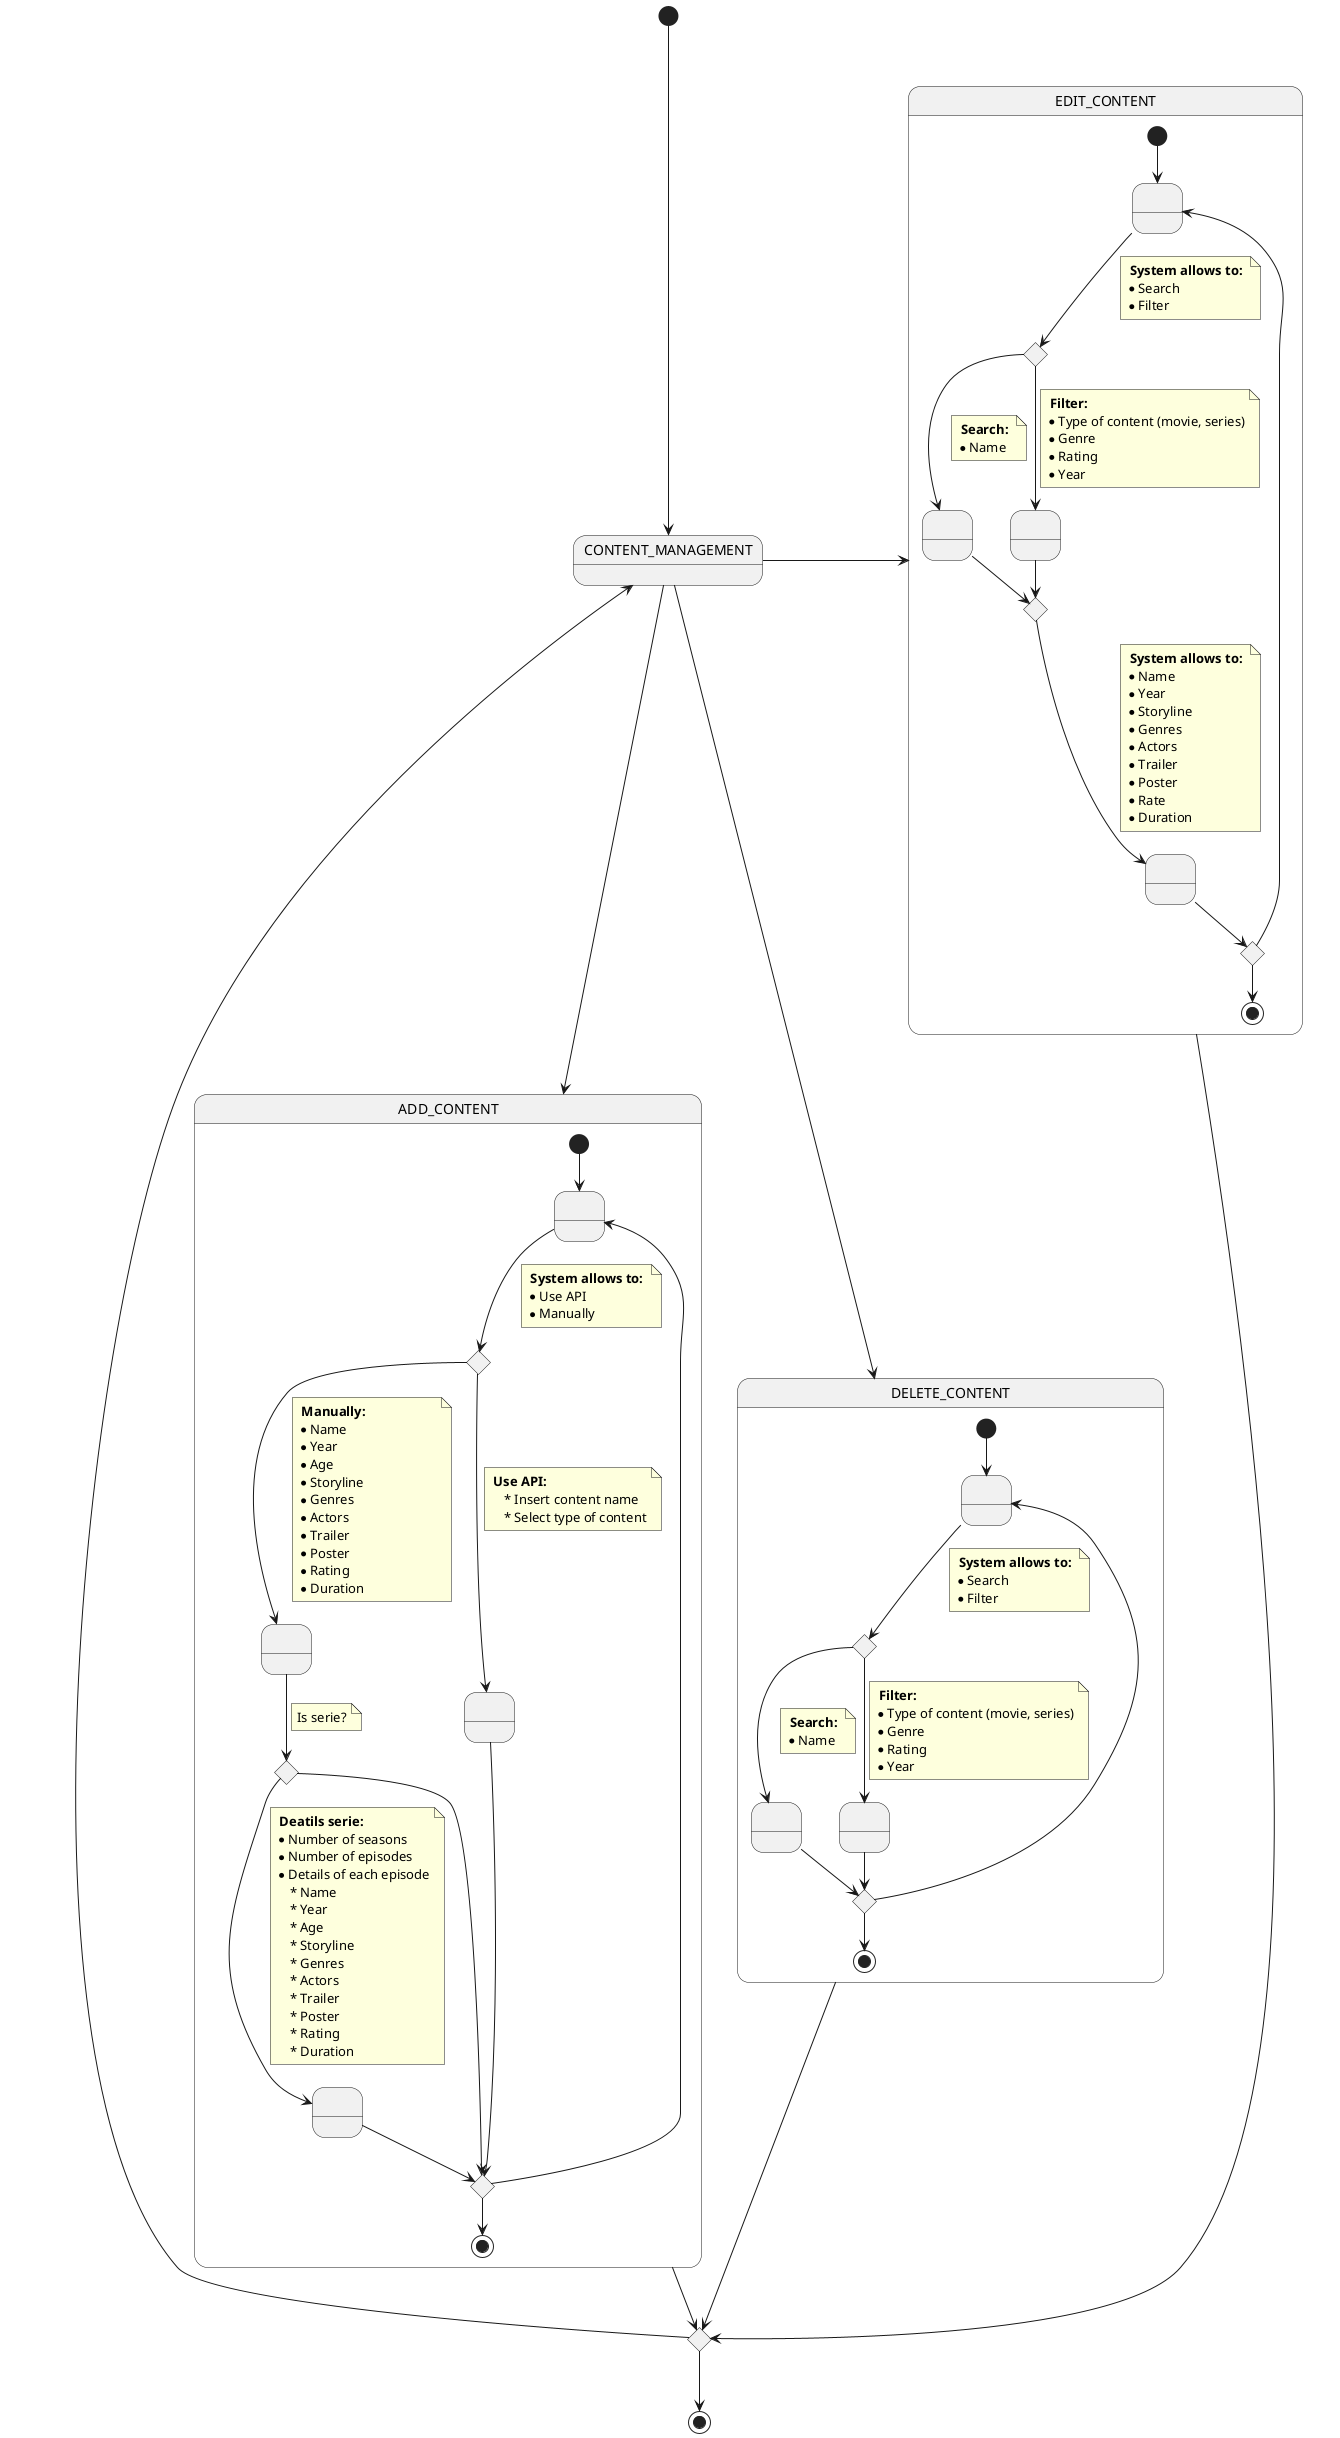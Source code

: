 @startuml content-management
state ADD_CONTENT {
    state ACS1 as " "
    state ACS2 as " "    
    state ACS3 as " "    
    state ACS4 as " "    
    state ACSC1 <<choice>>   
    state ACSC2 <<choice>>   
    state ACSC3 <<choice>>   

    [*] --> ACS1
    ACS1 --> ACSC1 
    note on link 
        <b> System allows to: </b>
        * Use API
        * Manually
    end note
    ACSC1 --> ACS2
    note on link 
        <b> Manually: </b>                    
        * Name    
        * Year 
        * Age
        * Storyline
        * Genres
        * Actors
        * Trailer
        * Poster
        * Rating
        * Duration              
    end note

    ACSC1 --> ACS3 
    note on link
    <b> Use API: </b>
        * Insert content name
        * Select type of content
    end note       
    
    ACS2 --> ACSC2    
    note on link 
        Is serie?
    end note

    ACSC2  --> ACS4
    note on link 
        <b> Deatils serie: </b>
        * Number of seasons
        * Number of episodes        
        * Details of each episode
            * Name    
            * Year 
            * Age 
            * Storyline
            * Genres
            * Actors
            * Trailer
            * Poster
            * Rating
            * Duration   
    end note

    
    ACSC2 --> ACSC3
    ACS3 --> ACSC3
    ACS4 --> ACSC3
    ACSC3 --> [*]
    ACSC3 --> ACS1    
}

state DELETE_CONTENT {
    state DCS1 as " "
    state DCS2 as " "    
    state DCS3 as " "    
    state DCSC1 <<choice>>   
    state DCSC2 <<choice>>   

    [*] --> DCS1
    DCS1 --> DCSC1 
    note on link 
        <b> System allows to: </b>
        * Search 
        * Filter
    end note

    DCSC1 --> DCS2
    note on link 
        <b> Search: </b>
        * Name        
    end note

    DCSC1 --> DCS3
    note on link 
        <b> Filter: </b>
        * Type of content (movie, series)
        * Genre
        * Rating
        * Year          
    end note

    DCS2 --> DCSC2
    DCS3 --> DCSC2
    DCSC2 --> [*]
    DCSC2 --> DCS1        
}

state EDIT_CONTENT {
    state ECS1 as " "
    state ECS2 as " "    
    state ECS3 as " "    
    state ECS4 as " "    
    state ECSC1 <<choice>>   
    state ECSC2 <<choice>>   
    state ECSC3 <<choice>>   

    [*] --> ECS1
    ECS1 --> ECSC1 
    note on link 
        <b> System allows to: </b>
        * Search 
        * Filter
    end note

    ECSC1 --> ECS2
    note on link 
        <b> Search: </b>
        * Name        
    end note

    ECSC1 --> ECS3
    note on link 
        <b> Filter: </b>
        * Type of content (movie, series)
        * Genre
        * Rating
        * Year          
    end note

    ECS2 --> ECSC2
    ECS3 --> ECSC2
    ECSC2 --> ECS4
    note on link 
        <b> System allows to: </b>
        * Name
        * Year 
        * Storyline
        * Genres
        * Actors
        * Trailer
        * Poster
        * Rate
        * Duration   
    end note

    ECS4 --> ECSC3
    ECSC3 --> [*]
    ECSC3 --> ECS1     
}

[*] --> CONTENT_MANAGEMENT

CONTENT_MANAGEMENT --> ADD_CONTENT
CONTENT_MANAGEMENT --> DELETE_CONTENT
CONTENT_MANAGEMENT -right-> EDIT_CONTENT

state union <<choice>>
ADD_CONTENT --> union 
DELETE_CONTENT --> union 
EDIT_CONTENT --> union 

union --> [*]
union -left-> CONTENT_MANAGEMENT

@enduml